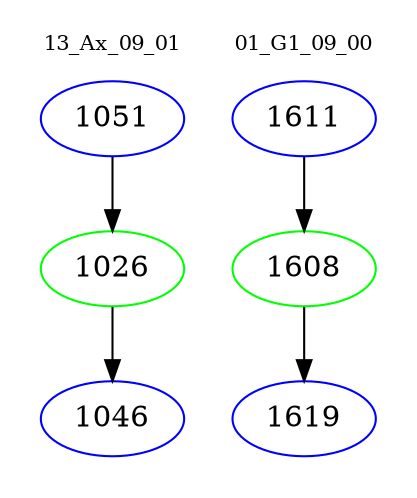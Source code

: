 digraph{
subgraph cluster_0 {
color = white
label = "13_Ax_09_01";
fontsize=10;
T0_1051 [label="1051", color="blue"]
T0_1051 -> T0_1026 [color="black"]
T0_1026 [label="1026", color="green"]
T0_1026 -> T0_1046 [color="black"]
T0_1046 [label="1046", color="blue"]
}
subgraph cluster_1 {
color = white
label = "01_G1_09_00";
fontsize=10;
T1_1611 [label="1611", color="blue"]
T1_1611 -> T1_1608 [color="black"]
T1_1608 [label="1608", color="green"]
T1_1608 -> T1_1619 [color="black"]
T1_1619 [label="1619", color="blue"]
}
}
